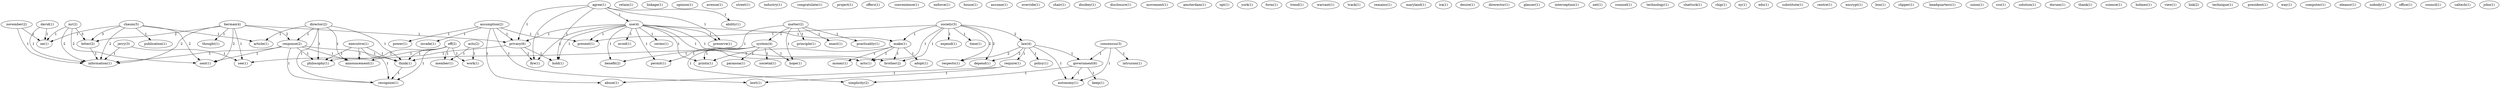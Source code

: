 digraph G {
  assumption [ label="assumption(2)" ];
  power [ label="power(1)" ];
  privacy [ label="privacy(6)" ];
  invade [ label="invade(1)" ];
  present [ label="present(1)" ];
  abuse [ label="abuse(1)" ];
  lawt [ label="lawt(1)" ];
  retain [ label="retain(1)" ];
  berman [ label="berman(4)" ];
  thought [ label="thought(1)" ];
  response [ label="response(2)" ];
  sent [ label="sent(1)" ];
  letter [ label="letter(2)" ];
  information [ label="information(1)" ];
  see [ label="see(1)" ];
  linkage [ label="linkage(1)" ];
  opinion [ label="opinion(1)" ];
  avenue [ label="avenue(1)" ];
  street [ label="street(1)" ];
  industry [ label="industry(1)" ];
  agree [ label="agree(1)" ];
  use [ label="use(4)" ];
  preserve [ label="preserve(1)" ];
  ability [ label="ability(1)" ];
  fire [ label="fire(1)" ];
  hold [ label="hold(1)" ];
  congratulate [ label="congratulate(1)" ];
  project [ label="project(1)" ];
  offers [ label="offers(1)" ];
  convenience [ label="convenience(1)" ];
  enforce [ label="enforce(1)" ];
  director [ label="director(2)" ];
  article [ label="article(1)" ];
  announcement [ label="announcement(1)" ];
  philosophy [ label="philosophy(1)" ];
  think [ label="think(1)" ];
  recognize [ label="recognize(1)" ];
  house [ label="house(1)" ];
  assume [ label="assume(1)" ];
  avoid [ label="avoid(1)" ];
  series [ label="series(1)" ];
  permit [ label="permit(1)" ];
  make [ label="make(1)" ];
  brother [ label="brother(2)" ];
  printn [ label="printn(1)" ];
  acts [ label="acts(1)" ];
  benefit [ label="benefit(2)" ];
  override [ label="override(1)" ];
  consensus [ label="consensus(3)" ];
  intrusion [ label="intrusion(1)" ];
  government [ label="government(6)" ];
  autonomy [ label="autonomy(1)" ];
  chair [ label="chair(1)" ];
  disobey [ label="disobey(1)" ];
  disclosure [ label="disclosure(1)" ];
  chaum [ label="chaum(5)" ];
  publication [ label="publication(1)" ];
  ne [ label="ne(1)" ];
  movement [ label="movement(1)" ];
  amsterdam [ label="amsterdam(1)" ];
  opt [ label="opt(1)" ];
  eff [ label="eff(2)" ];
  work [ label="work(1)" ];
  member [ label="member(1)" ];
  matter [ label="matter(2)" ];
  enact [ label="enact(1)" ];
  system [ label="system(4)" ];
  practicality [ label="practicality(1)" ];
  hope [ label="hope(1)" ];
  principle [ label="principle(1)" ];
  york [ label="york(1)" ];
  form [ label="form(1)" ];
  trend [ label="trend(1)" ];
  warrant [ label="warrant(1)" ];
  track [ label="track(1)" ];
  society [ label="society(3)" ];
  law [ label="law(4)" ];
  depend [ label="depend(1)" ];
  respects [ label="respects(1)" ];
  expend [ label="expend(1)" ];
  time [ label="time(1)" ];
  remains [ label="remains(1)" ];
  societal [ label="societal(1)" ];
  paranoia [ label="paranoia(1)" ];
  simplicity [ label="simplicity(2)" ];
  require [ label="require(1)" ];
  policy [ label="policy(1)" ];
  maryland [ label="maryland(1)" ];
  executive [ label="executive(1)" ];
  ira [ label="ira(1)" ];
  mr [ label="mr(3)" ];
  desire [ label="desire(1)" ];
  direrector [ label="direrector(1)" ];
  glasser [ label="glasser(1)" ];
  interception [ label="interception(1)" ];
  david [ label="david(1)" ];
  net [ label="net(1)" ];
  counsel [ label="counsel(1)" ];
  technology [ label="technology(1)" ];
  shattuck [ label="shattuck(1)" ];
  chip [ label="chip(1)" ];
  ny [ label="ny(1)" ];
  edu [ label="edu(1)" ];
  aclu [ label="aclu(2)" ];
  substitute [ label="substitute(1)" ];
  centre [ label="centre(1)" ];
  encrypt [ label="encrypt(1)" ];
  box [ label="box(1)" ];
  adopt [ label="adopt(1)" ];
  money [ label="money(1)" ];
  clipper [ label="clipper(1)" ];
  headquarters [ label="headquarters(1)" ];
  union [ label="union(1)" ];
  cco [ label="cco(1)" ];
  november [ label="november(2)" ];
  solution [ label="solution(1)" ];
  dorsen [ label="dorsen(1)" ];
  thank [ label="thank(1)" ];
  science [ label="science(1)" ];
  holmes [ label="holmes(1)" ];
  view [ label="view(1)" ];
  jerry [ label="jerry(3)" ];
  link [ label="link(2)" ];
  technique [ label="technique(1)" ];
  president [ label="president(1)" ];
  way [ label="way(1)" ];
  mr [ label="mr(2)" ];
  computer [ label="computer(1)" ];
  eleanor [ label="eleanor(1)" ];
  nobody [ label="nobody(1)" ];
  keep [ label="keep(1)" ];
  office [ label="office(1)" ];
  council [ label="council(1)" ];
  caltech [ label="caltech(1)" ];
  john [ label="john(1)" ];
  david [ label="david(1)" ];
  assumption -> power [ label="1" ];
  assumption -> privacy [ label="1" ];
  assumption -> invade [ label="1" ];
  assumption -> present [ label="1" ];
  assumption -> abuse [ label="1" ];
  assumption -> lawt [ label="1" ];
  berman -> thought [ label="1" ];
  berman -> response [ label="2" ];
  berman -> privacy [ label="1" ];
  berman -> sent [ label="2" ];
  berman -> letter [ label="2" ];
  berman -> information [ label="2" ];
  berman -> see [ label="1" ];
  agree -> use [ label="1" ];
  agree -> preserve [ label="1" ];
  agree -> privacy [ label="1" ];
  agree -> ability [ label="1" ];
  agree -> fire [ label="1" ];
  agree -> hold [ label="1" ];
  director -> response [ label="1" ];
  director -> article [ label="1" ];
  director -> announcement [ label="1" ];
  director -> philosophy [ label="1" ];
  director -> think [ label="1" ];
  director -> recognize [ label="1" ];
  use -> avoid [ label="1" ];
  use -> series [ label="1" ];
  use -> preserve [ label="1" ];
  use -> privacy [ label="1" ];
  use -> present [ label="1" ];
  use -> permit [ label="1" ];
  use -> fire [ label="1" ];
  use -> make [ label="1" ];
  use -> hold [ label="1" ];
  use -> brother [ label="1" ];
  use -> printn [ label="1" ];
  use -> acts [ label="1" ];
  use -> benefit [ label="1" ];
  consensus -> intrusion [ label="1" ];
  consensus -> government [ label="1" ];
  consensus -> autonomy [ label="1" ];
  response -> sent [ label="1" ];
  response -> announcement [ label="1" ];
  response -> information [ label="1" ];
  response -> philosophy [ label="1" ];
  response -> think [ label="1" ];
  response -> recognize [ label="1" ];
  chaum -> article [ label="1" ];
  chaum -> publication [ label="1" ];
  chaum -> sent [ label="2" ];
  chaum -> letter [ label="3" ];
  chaum -> ne [ label="1" ];
  chaum -> information [ label="2" ];
  eff -> work [ label="1" ];
  eff -> announcement [ label="1" ];
  eff -> member [ label="1" ];
  eff -> philosophy [ label="1" ];
  eff -> think [ label="1" ];
  eff -> recognize [ label="1" ];
  matter -> enact [ label="1" ];
  matter -> system [ label="1" ];
  matter -> practicality [ label="1" ];
  matter -> hope [ label="1" ];
  matter -> principle [ label="1" ];
  matter -> think [ label="1" ];
  privacy -> fire [ label="1" ];
  privacy -> hold [ label="1" ];
  privacy -> see [ label="1" ];
  society -> law [ label="2" ];
  society -> depend [ label="2" ];
  society -> present [ label="1" ];
  society -> respects [ label="2" ];
  society -> expend [ label="1" ];
  society -> make [ label="1" ];
  society -> brother [ label="1" ];
  society -> time [ label="1" ];
  society -> acts [ label="1" ];
  system -> hope [ label="1" ];
  system -> permit [ label="1" ];
  system -> printn [ label="1" ];
  system -> societal [ label="1" ];
  system -> paranoia [ label="1" ];
  system -> simplicity [ label="1" ];
  system -> benefit [ label="1" ];
  law -> depend [ label="2" ];
  law -> respects [ label="2" ];
  law -> require [ label="1" ];
  law -> policy [ label="1" ];
  law -> government [ label="1" ];
  law -> autonomy [ label="1" ];
  executive -> announcement [ label="1" ];
  executive -> philosophy [ label="1" ];
  executive -> think [ label="1" ];
  executive -> recognize [ label="1" ];
  mr -> sent [ label="2" ];
  mr -> letter [ label="3" ];
  mr -> ne [ label="1" ];
  mr -> information [ label="2" ];
  letter -> information [ label="1" ];
  david -> ne [ label="1" ];
  david -> information [ label="1" ];
  aclu -> work [ label="1" ];
  aclu -> member [ label="1" ];
  require -> abuse [ label="1" ];
  require -> lawt [ label="1" ];
  make -> brother [ label="1" ];
  make -> adopt [ label="1" ];
  make -> printn [ label="1" ];
  make -> money [ label="1" ];
  make -> acts [ label="1" ];
  november -> ne [ label="1" ];
  november -> information [ label="1" ];
  jerry -> information [ label="1" ];
  jerry -> see [ label="1" ];
  government -> simplicity [ label="1" ];
  government -> autonomy [ label="1" ];
  government -> keep [ label="1" ];
  think -> recognize [ label="1" ];
}
